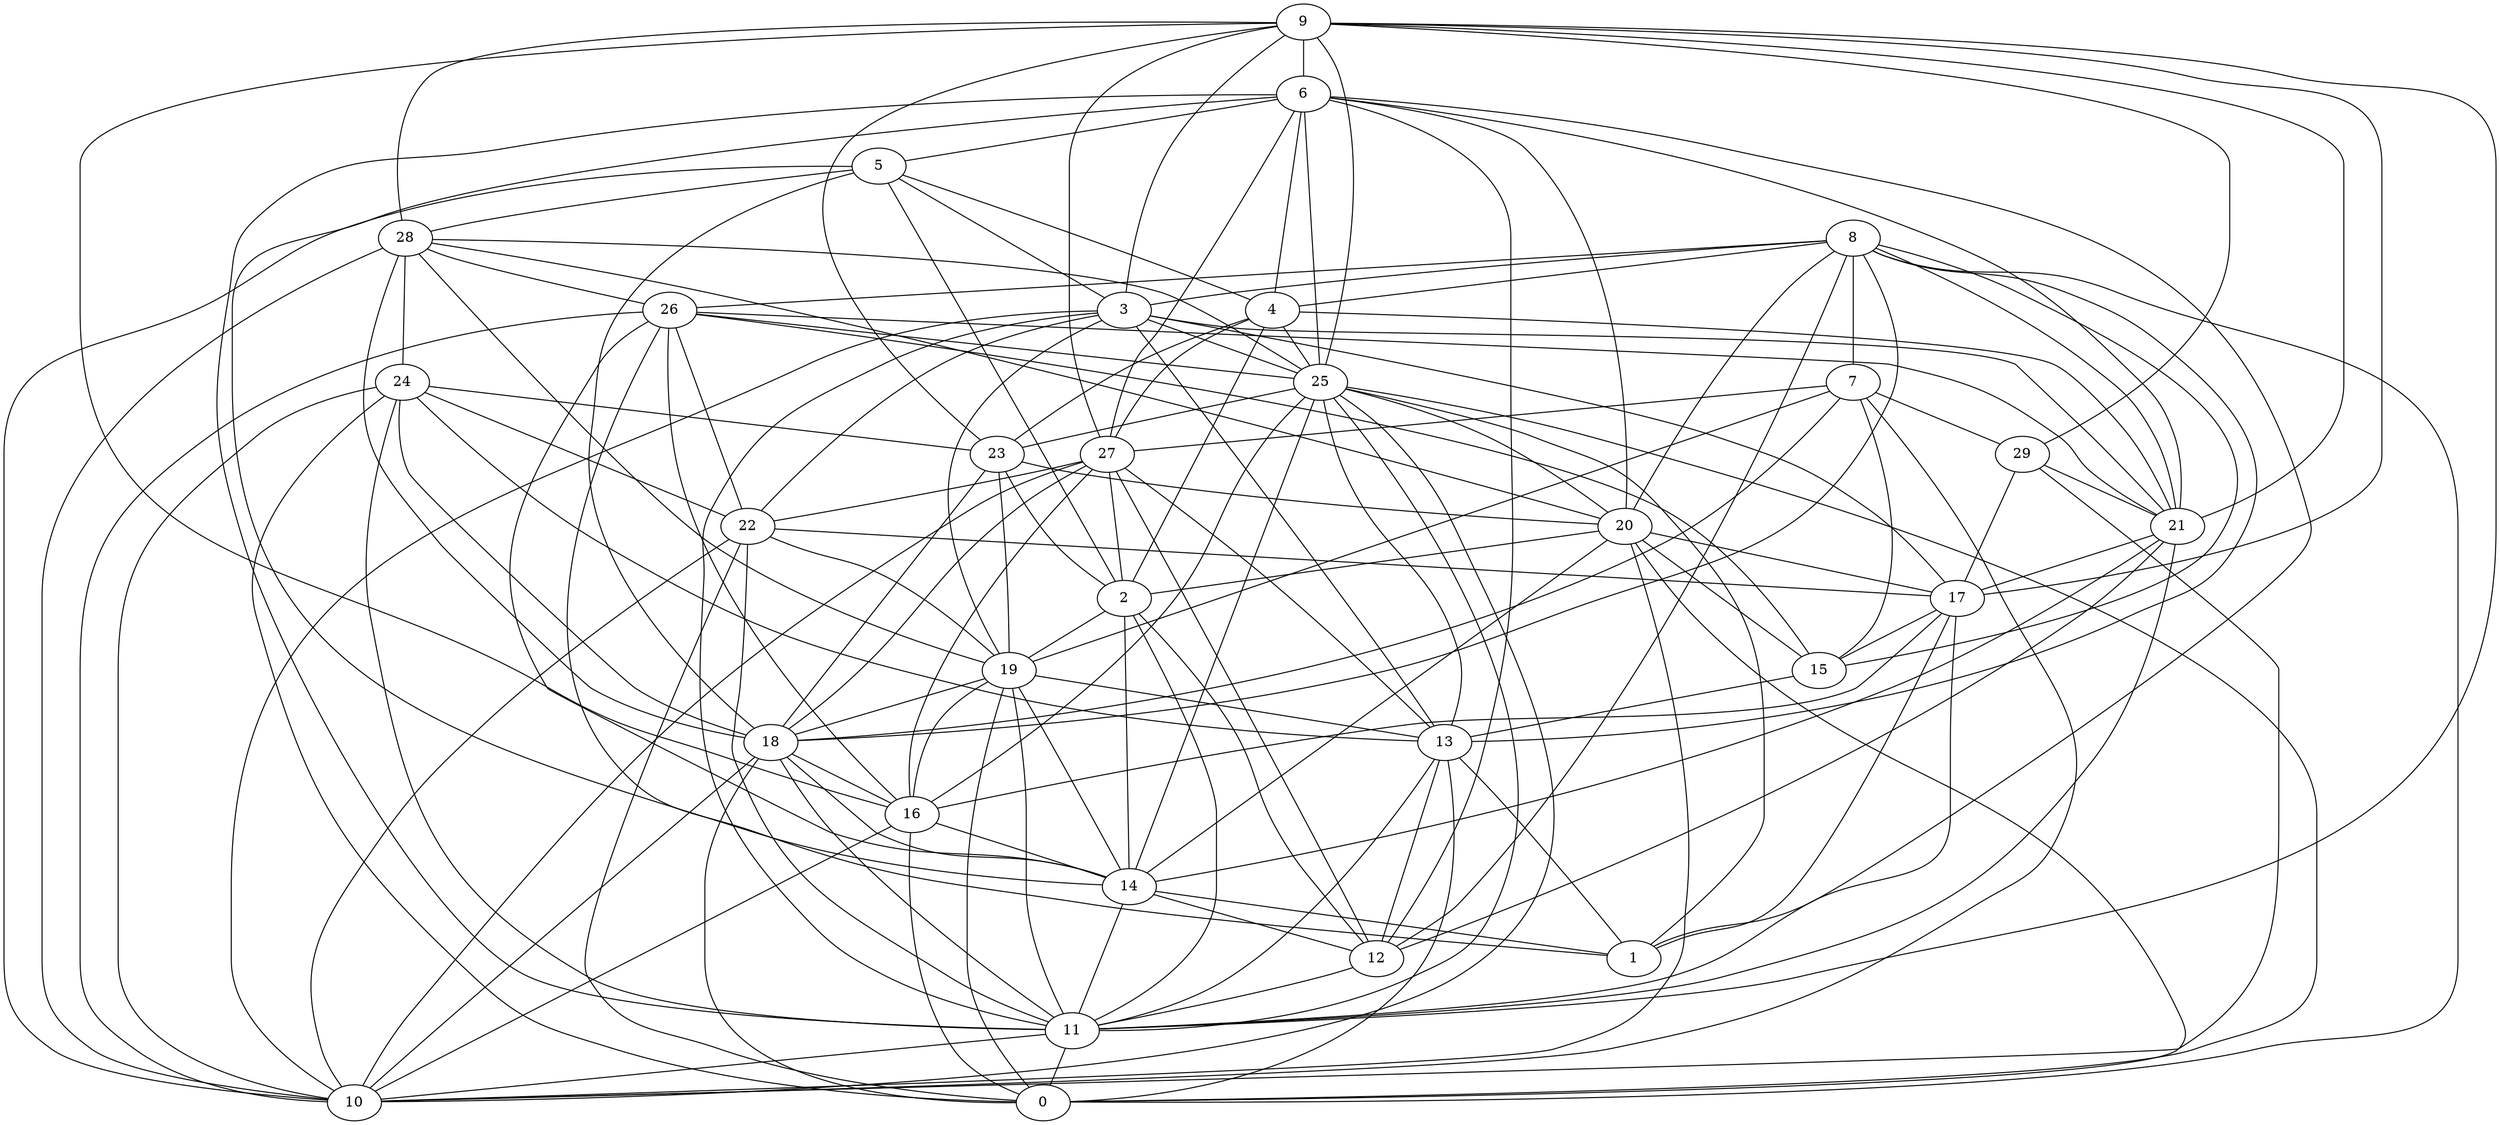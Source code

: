 digraph GG_graph {

subgraph G_graph {
edge [color = black]
"13" -> "0" [dir = none]
"13" -> "1" [dir = none]
"13" -> "12" [dir = none]
"16" -> "14" [dir = none]
"16" -> "10" [dir = none]
"28" -> "25" [dir = none]
"28" -> "19" [dir = none]
"9" -> "3" [dir = none]
"9" -> "21" [dir = none]
"9" -> "28" [dir = none]
"9" -> "16" [dir = none]
"9" -> "23" [dir = none]
"9" -> "25" [dir = none]
"17" -> "16" [dir = none]
"17" -> "1" [dir = none]
"17" -> "11" [dir = none]
"22" -> "0" [dir = none]
"22" -> "11" [dir = none]
"20" -> "10" [dir = none]
"20" -> "0" [dir = none]
"20" -> "15" [dir = none]
"20" -> "14" [dir = none]
"11" -> "0" [dir = none]
"11" -> "10" [dir = none]
"18" -> "16" [dir = none]
"18" -> "14" [dir = none]
"21" -> "14" [dir = none]
"21" -> "11" [dir = none]
"21" -> "12" [dir = none]
"23" -> "2" [dir = none]
"23" -> "19" [dir = none]
"23" -> "20" [dir = none]
"25" -> "11" [dir = none]
"25" -> "20" [dir = none]
"25" -> "14" [dir = none]
"25" -> "10" [dir = none]
"25" -> "0" [dir = none]
"25" -> "23" [dir = none]
"25" -> "1" [dir = none]
"25" -> "16" [dir = none]
"2" -> "12" [dir = none]
"2" -> "14" [dir = none]
"2" -> "11" [dir = none]
"3" -> "22" [dir = none]
"3" -> "10" [dir = none]
"3" -> "21" [dir = none]
"3" -> "11" [dir = none]
"6" -> "20" [dir = none]
"6" -> "12" [dir = none]
"6" -> "21" [dir = none]
"6" -> "11" [dir = none]
"6" -> "27" [dir = none]
"6" -> "1" [dir = none]
"6" -> "5" [dir = none]
"19" -> "14" [dir = none]
"19" -> "13" [dir = none]
"19" -> "16" [dir = none]
"5" -> "3" [dir = none]
"5" -> "2" [dir = none]
"14" -> "11" [dir = none]
"14" -> "12" [dir = none]
"14" -> "1" [dir = none]
"26" -> "1" [dir = none]
"26" -> "15" [dir = none]
"26" -> "21" [dir = none]
"4" -> "2" [dir = none]
"4" -> "21" [dir = none]
"29" -> "10" [dir = none]
"29" -> "21" [dir = none]
"7" -> "18" [dir = none]
"7" -> "29" [dir = none]
"7" -> "15" [dir = none]
"7" -> "10" [dir = none]
"27" -> "16" [dir = none]
"27" -> "18" [dir = none]
"27" -> "10" [dir = none]
"27" -> "2" [dir = none]
"8" -> "18" [dir = none]
"8" -> "26" [dir = none]
"8" -> "7" [dir = none]
"8" -> "13" [dir = none]
"8" -> "4" [dir = none]
"8" -> "20" [dir = none]
"24" -> "13" [dir = none]
"24" -> "11" [dir = none]
"24" -> "10" [dir = none]
"24" -> "18" [dir = none]
"24" -> "23" [dir = none]
"19" -> "0" [dir = none]
"22" -> "17" [dir = none]
"28" -> "20" [dir = none]
"4" -> "25" [dir = none]
"5" -> "10" [dir = none]
"3" -> "13" [dir = none]
"7" -> "27" [dir = none]
"4" -> "23" [dir = none]
"28" -> "18" [dir = none]
"19" -> "11" [dir = none]
"5" -> "4" [dir = none]
"26" -> "10" [dir = none]
"23" -> "18" [dir = none]
"9" -> "11" [dir = none]
"22" -> "10" [dir = none]
"6" -> "25" [dir = none]
"26" -> "25" [dir = none]
"8" -> "0" [dir = none]
"20" -> "2" [dir = none]
"24" -> "0" [dir = none]
"21" -> "17" [dir = none]
"3" -> "19" [dir = none]
"12" -> "11" [dir = none]
"27" -> "22" [dir = none]
"28" -> "10" [dir = none]
"4" -> "27" [dir = none]
"26" -> "22" [dir = none]
"6" -> "14" [dir = none]
"18" -> "0" [dir = none]
"24" -> "22" [dir = none]
"19" -> "18" [dir = none]
"29" -> "17" [dir = none]
"8" -> "21" [dir = none]
"16" -> "0" [dir = none]
"27" -> "12" [dir = none]
"17" -> "15" [dir = none]
"5" -> "18" [dir = none]
"20" -> "17" [dir = none]
"9" -> "27" [dir = none]
"26" -> "16" [dir = none]
"18" -> "11" [dir = none]
"28" -> "24" [dir = none]
"7" -> "19" [dir = none]
"8" -> "15" [dir = none]
"3" -> "17" [dir = none]
"27" -> "13" [dir = none]
"9" -> "29" [dir = none]
"13" -> "11" [dir = none]
"2" -> "19" [dir = none]
"8" -> "12" [dir = none]
"8" -> "3" [dir = none]
"5" -> "28" [dir = none]
"3" -> "25" [dir = none]
"18" -> "10" [dir = none]
"28" -> "26" [dir = none]
"6" -> "4" [dir = none]
"22" -> "19" [dir = none]
"26" -> "14" [dir = none]
"9" -> "6" [dir = none]
"25" -> "13" [dir = none]
"15" -> "13" [dir = none]
"9" -> "17" [dir = none]
}

}
